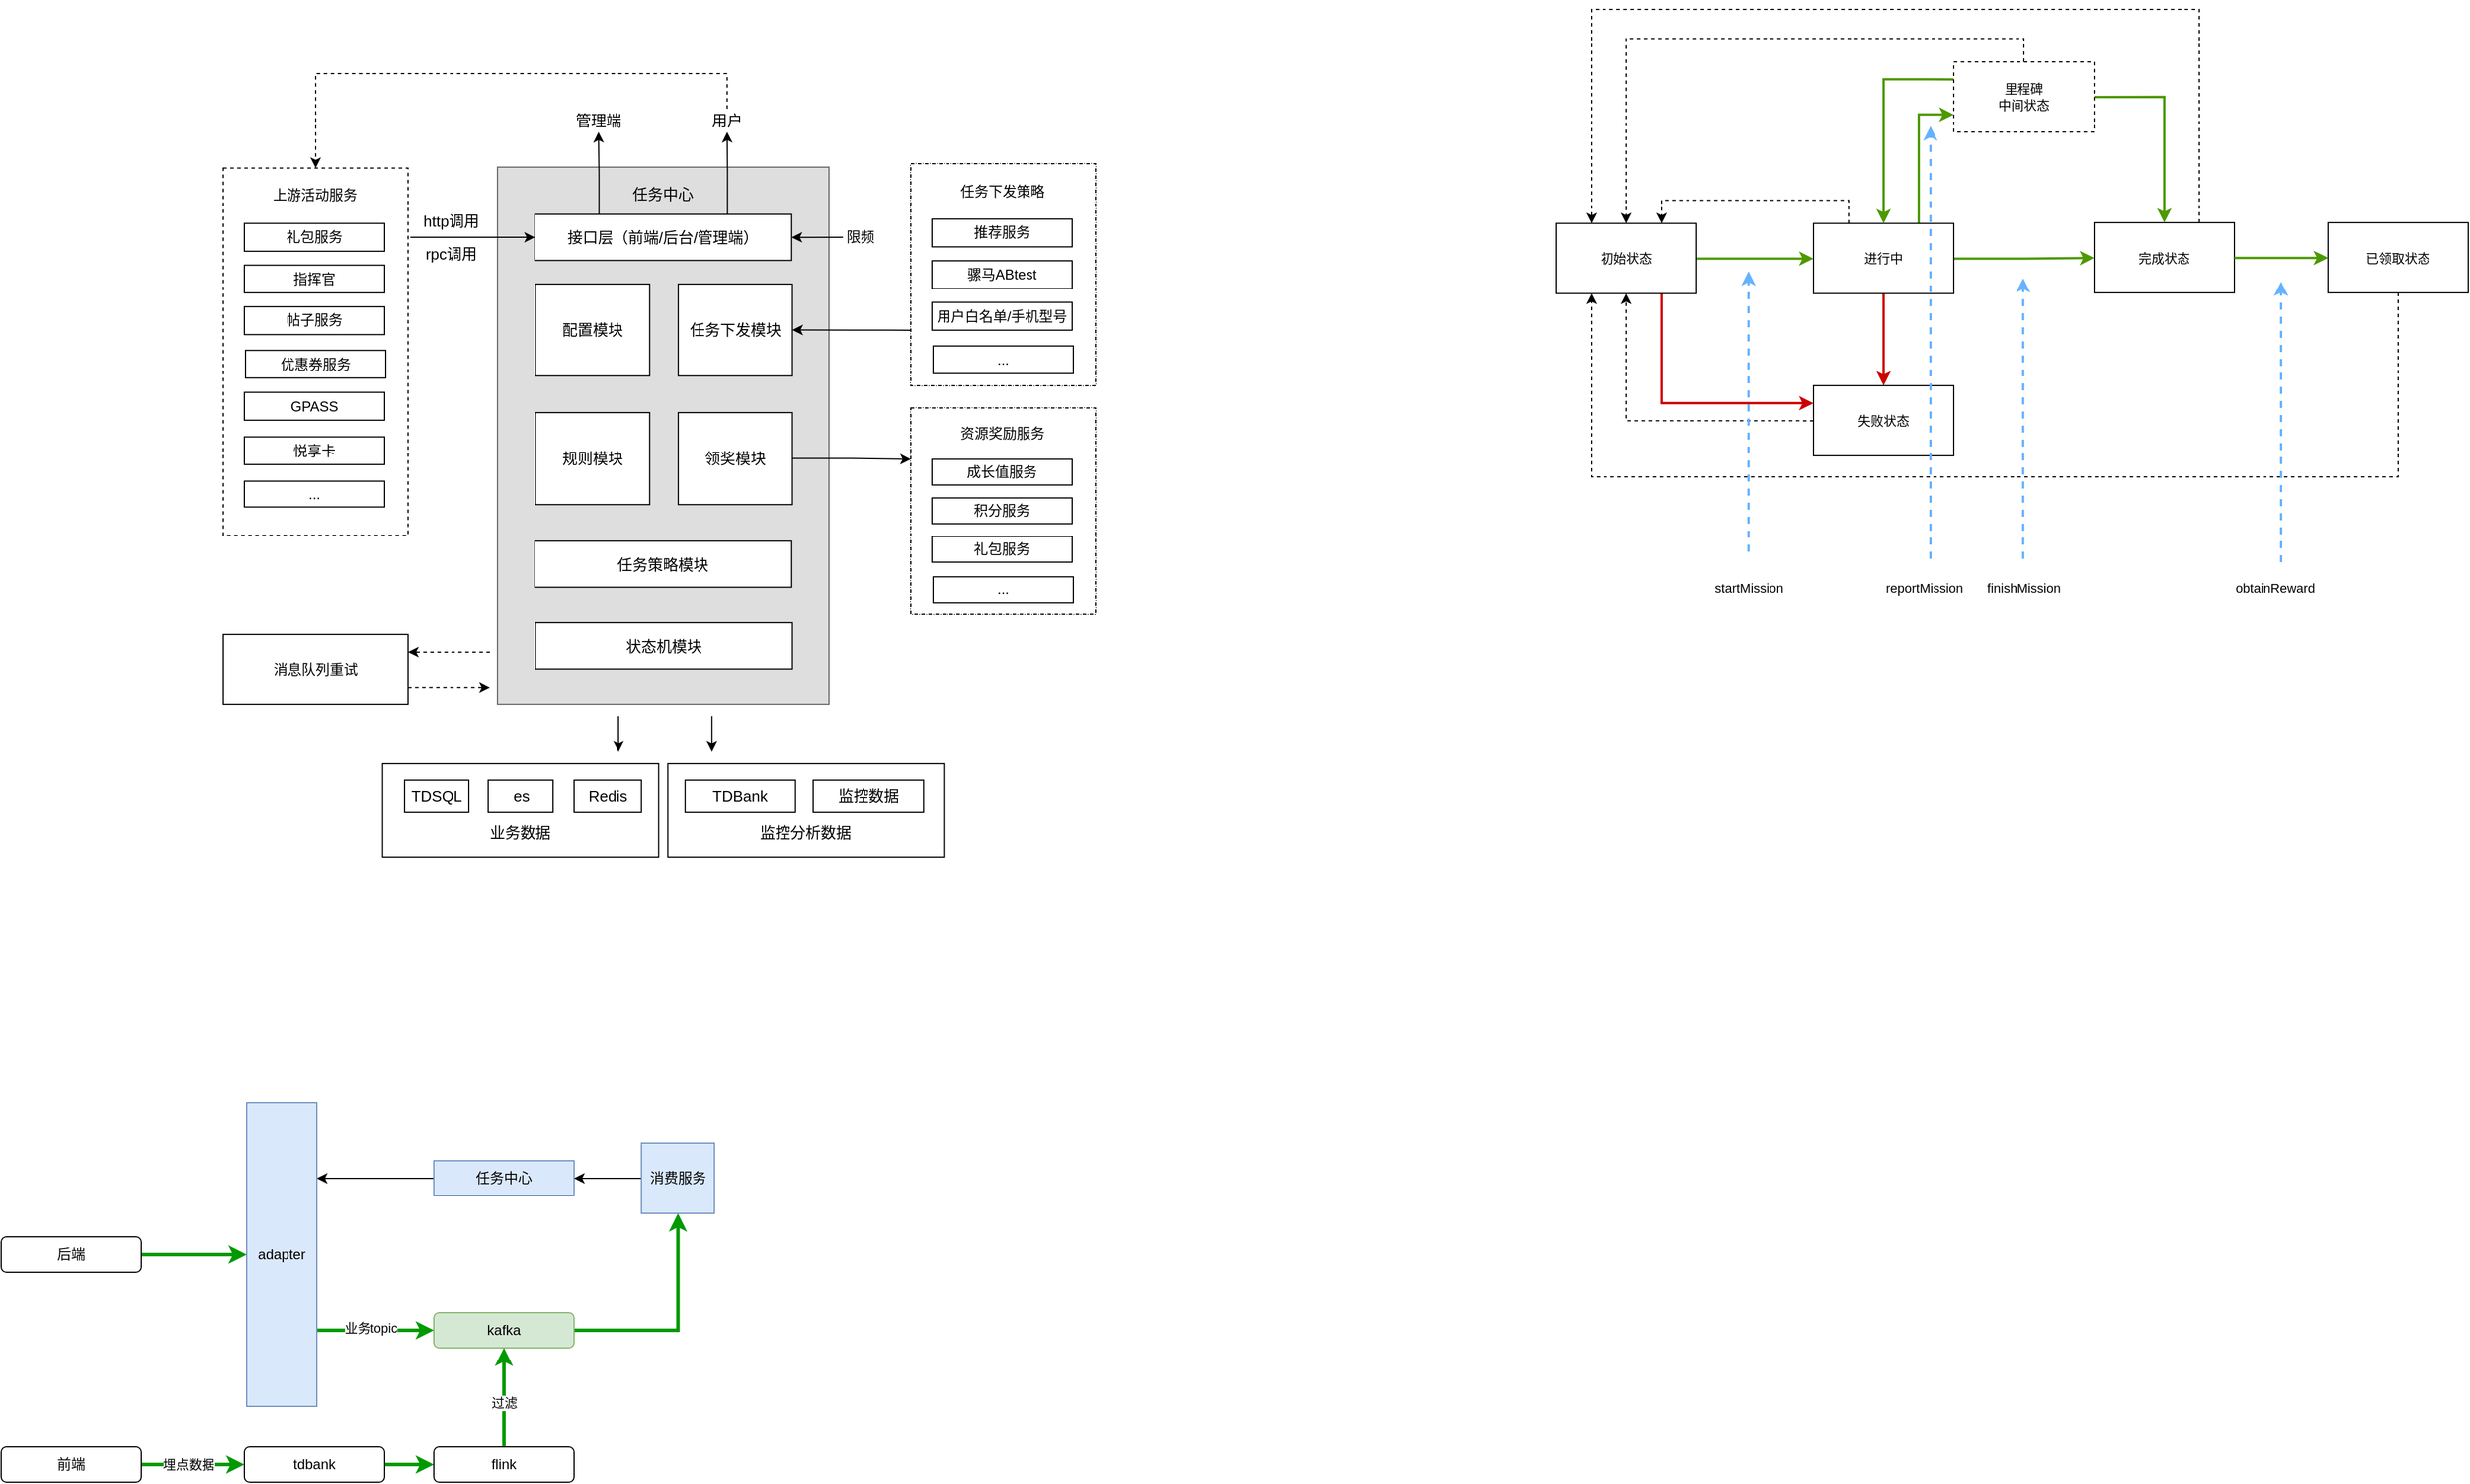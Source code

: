 <mxfile version="13.8.6" type="github">
  <diagram id="fUlSVY1tBTceYShjnSN3" name="第 1 页">
    <mxGraphModel dx="2600" dy="1815" grid="1" gridSize="10" guides="1" tooltips="1" connect="1" arrows="1" fold="1" page="1" pageScale="1" pageWidth="827" pageHeight="1169" math="0" shadow="0">
      <root>
        <mxCell id="0" />
        <mxCell id="1" parent="0" />
        <mxCell id="FoiQt1KAuYYiKZtzM87P-22" value="" style="group;dashed=1;dashPattern=1 1;fillColor=#ffffff;strokeColor=#000000;" parent="1" vertex="1" connectable="0">
          <mxGeometry x="-132" y="-8.06" width="158" height="190" as="geometry" />
        </mxCell>
        <mxCell id="FoiQt1KAuYYiKZtzM87P-23" value="" style="rounded=0;whiteSpace=wrap;html=1;dashed=1;" parent="FoiQt1KAuYYiKZtzM87P-22" vertex="1">
          <mxGeometry width="158" height="190" as="geometry" />
        </mxCell>
        <mxCell id="FoiQt1KAuYYiKZtzM87P-24" value="推荐服务" style="rounded=0;whiteSpace=wrap;html=1;" parent="FoiQt1KAuYYiKZtzM87P-22" vertex="1">
          <mxGeometry x="18" y="47.5" width="120" height="23.75" as="geometry" />
        </mxCell>
        <mxCell id="FoiQt1KAuYYiKZtzM87P-25" value="骡马ABtest" style="rounded=0;whiteSpace=wrap;html=1;" parent="FoiQt1KAuYYiKZtzM87P-22" vertex="1">
          <mxGeometry x="18" y="83.125" width="120" height="23.75" as="geometry" />
        </mxCell>
        <mxCell id="FoiQt1KAuYYiKZtzM87P-26" value="用户白名单/手机型号" style="rounded=0;whiteSpace=wrap;html=1;" parent="FoiQt1KAuYYiKZtzM87P-22" vertex="1">
          <mxGeometry x="18" y="118.75" width="120" height="23.75" as="geometry" />
        </mxCell>
        <mxCell id="FoiQt1KAuYYiKZtzM87P-27" value="任务下发策略" style="text;html=1;strokeColor=none;fillColor=none;align=center;verticalAlign=middle;whiteSpace=wrap;rounded=0;" parent="FoiQt1KAuYYiKZtzM87P-22" vertex="1">
          <mxGeometry x="36.5" y="15.833" width="83" height="15.833" as="geometry" />
        </mxCell>
        <mxCell id="FoiQt1KAuYYiKZtzM87P-28" value="..." style="rounded=0;whiteSpace=wrap;html=1;" parent="FoiQt1KAuYYiKZtzM87P-22" vertex="1">
          <mxGeometry x="19" y="155.958" width="120" height="23.75" as="geometry" />
        </mxCell>
        <mxCell id="FoiQt1KAuYYiKZtzM87P-20" value="" style="rounded=0;whiteSpace=wrap;html=1;fontSize=13;strokeColor=#666666;fontColor=#333333;fillColor=#DEDEDE;" parent="1" vertex="1">
          <mxGeometry x="-485.52" y="-5.06" width="283.52" height="460" as="geometry" />
        </mxCell>
        <mxCell id="FoiQt1KAuYYiKZtzM87P-2" value="任务下发模块" style="rounded=0;whiteSpace=wrap;html=1;fontSize=13;" parent="1" vertex="1">
          <mxGeometry x="-330.934" y="94.945" width="97.664" height="78.696" as="geometry" />
        </mxCell>
        <mxCell id="FoiQt1KAuYYiKZtzM87P-3" value="状态机模块" style="rounded=0;whiteSpace=wrap;html=1;fontSize=13;" parent="1" vertex="1">
          <mxGeometry x="-453.013" y="384.939" width="219.743" height="39.348" as="geometry" />
        </mxCell>
        <mxCell id="FoiQt1KAuYYiKZtzM87P-4" value="配置模块" style="rounded=0;whiteSpace=wrap;html=1;fontSize=13;" parent="1" vertex="1">
          <mxGeometry x="-453.013" y="94.945" width="97.664" height="78.696" as="geometry" />
        </mxCell>
        <mxCell id="FoiQt1KAuYYiKZtzM87P-31" style="edgeStyle=orthogonalEdgeStyle;rounded=0;orthogonalLoop=1;jettySize=auto;html=1;exitX=1;exitY=0.5;exitDx=0;exitDy=0;entryX=0;entryY=0.25;entryDx=0;entryDy=0;fontSize=13;" parent="1" source="FoiQt1KAuYYiKZtzM87P-5" target="FoiQt1KAuYYiKZtzM87P-13" edge="1">
          <mxGeometry relative="1" as="geometry" />
        </mxCell>
        <mxCell id="FoiQt1KAuYYiKZtzM87P-5" value="领奖模块" style="rounded=0;whiteSpace=wrap;html=1;fontSize=13;" parent="1" vertex="1">
          <mxGeometry x="-330.934" y="204.942" width="97.664" height="78.696" as="geometry" />
        </mxCell>
        <mxCell id="FoiQt1KAuYYiKZtzM87P-6" value="规则模块" style="rounded=0;whiteSpace=wrap;html=1;fontSize=13;" parent="1" vertex="1">
          <mxGeometry x="-453.013" y="204.942" width="97.664" height="78.696" as="geometry" />
        </mxCell>
        <mxCell id="FoiQt1KAuYYiKZtzM87P-7" value="任务策略模块" style="rounded=0;whiteSpace=wrap;html=1;fontSize=13;" parent="1" vertex="1">
          <mxGeometry x="-453.633" y="314.94" width="219.743" height="39.348" as="geometry" />
        </mxCell>
        <mxCell id="FoiQt1KAuYYiKZtzM87P-17" value="任务中心" style="text;html=1;strokeColor=none;fillColor=none;align=center;verticalAlign=middle;whiteSpace=wrap;rounded=0;fontSize=13;" parent="1" vertex="1">
          <mxGeometry x="-376.96" y="4.94" width="66.4" height="26.23" as="geometry" />
        </mxCell>
        <mxCell id="FoiQt1KAuYYiKZtzM87P-59" style="edgeStyle=orthogonalEdgeStyle;rounded=0;orthogonalLoop=1;jettySize=auto;html=1;exitX=0.5;exitY=0;exitDx=0;exitDy=0;entryX=0.5;entryY=0;entryDx=0;entryDy=0;dashed=1;fontSize=13;" parent="1" source="FoiQt1KAuYYiKZtzM87P-32" target="FoiQt1KAuYYiKZtzM87P-38" edge="1">
          <mxGeometry relative="1" as="geometry">
            <Array as="points">
              <mxPoint x="-289" y="-85" />
              <mxPoint x="-641" y="-85" />
            </Array>
          </mxGeometry>
        </mxCell>
        <mxCell id="FoiQt1KAuYYiKZtzM87P-32" value="用户" style="text;html=1;strokeColor=none;fillColor=none;align=center;verticalAlign=middle;whiteSpace=wrap;rounded=0;fontSize=13;" parent="1" vertex="1">
          <mxGeometry x="-309.1" y="-55.06" width="40" height="20" as="geometry" />
        </mxCell>
        <mxCell id="FoiQt1KAuYYiKZtzM87P-34" value="管理端" style="text;html=1;strokeColor=none;fillColor=none;align=center;verticalAlign=middle;whiteSpace=wrap;rounded=0;fontSize=13;" parent="1" vertex="1">
          <mxGeometry x="-423.09" y="-55.06" width="47.82" height="20" as="geometry" />
        </mxCell>
        <mxCell id="FoiQt1KAuYYiKZtzM87P-38" value="" style="rounded=0;whiteSpace=wrap;html=1;dashed=1;" parent="1" vertex="1">
          <mxGeometry x="-720" y="-4.31" width="158" height="314.31" as="geometry" />
        </mxCell>
        <mxCell id="FoiQt1KAuYYiKZtzM87P-39" value="礼包服务" style="rounded=0;whiteSpace=wrap;html=1;" parent="1" vertex="1">
          <mxGeometry x="-702" y="43.19" width="120" height="23.75" as="geometry" />
        </mxCell>
        <mxCell id="FoiQt1KAuYYiKZtzM87P-40" value="指挥官" style="rounded=0;whiteSpace=wrap;html=1;" parent="1" vertex="1">
          <mxGeometry x="-702" y="78.815" width="120" height="23.75" as="geometry" />
        </mxCell>
        <mxCell id="FoiQt1KAuYYiKZtzM87P-41" value="帖子服务" style="rounded=0;whiteSpace=wrap;html=1;" parent="1" vertex="1">
          <mxGeometry x="-702" y="114.44" width="120" height="23.75" as="geometry" />
        </mxCell>
        <mxCell id="FoiQt1KAuYYiKZtzM87P-42" value="上游活动服务" style="text;html=1;strokeColor=none;fillColor=none;align=center;verticalAlign=middle;whiteSpace=wrap;rounded=0;" parent="1" vertex="1">
          <mxGeometry x="-683.5" y="11.523" width="83" height="15.833" as="geometry" />
        </mxCell>
        <mxCell id="FoiQt1KAuYYiKZtzM87P-43" value="优惠券服务" style="rounded=0;whiteSpace=wrap;html=1;" parent="1" vertex="1">
          <mxGeometry x="-701" y="151.648" width="120" height="23.75" as="geometry" />
        </mxCell>
        <mxCell id="FoiQt1KAuYYiKZtzM87P-44" value="GPASS" style="rounded=0;whiteSpace=wrap;html=1;" parent="1" vertex="1">
          <mxGeometry x="-702" y="187.688" width="120" height="23.75" as="geometry" />
        </mxCell>
        <mxCell id="FoiQt1KAuYYiKZtzM87P-45" value="悦享卡" style="rounded=0;whiteSpace=wrap;html=1;" parent="1" vertex="1">
          <mxGeometry x="-702" y="225.688" width="120" height="23.75" as="geometry" />
        </mxCell>
        <mxCell id="FoiQt1KAuYYiKZtzM87P-53" value="..." style="rounded=0;whiteSpace=wrap;html=1;" parent="1" vertex="1">
          <mxGeometry x="-702" y="263.687" width="120" height="22" as="geometry" />
        </mxCell>
        <mxCell id="FoiQt1KAuYYiKZtzM87P-55" value="" style="endArrow=classic;html=1;fontSize=13;entryX=0;entryY=0.5;entryDx=0;entryDy=0;" parent="1" target="FoiQt1KAuYYiKZtzM87P-112" edge="1">
          <mxGeometry width="50" height="50" relative="1" as="geometry">
            <mxPoint x="-560" y="55" as="sourcePoint" />
            <mxPoint x="-492" y="145.94" as="targetPoint" />
          </mxGeometry>
        </mxCell>
        <mxCell id="FoiQt1KAuYYiKZtzM87P-56" value="rpc调用" style="text;html=1;strokeColor=none;fillColor=none;align=center;verticalAlign=middle;whiteSpace=wrap;rounded=0;fontSize=13;" parent="1" vertex="1">
          <mxGeometry x="-550" y="58.82" width="50" height="20" as="geometry" />
        </mxCell>
        <mxCell id="FoiQt1KAuYYiKZtzM87P-68" style="edgeStyle=orthogonalEdgeStyle;rounded=0;orthogonalLoop=1;jettySize=auto;html=1;exitX=1;exitY=0.75;exitDx=0;exitDy=0;dashed=1;fontSize=13;" parent="1" source="FoiQt1KAuYYiKZtzM87P-65" edge="1">
          <mxGeometry relative="1" as="geometry">
            <mxPoint x="-492" y="439.94" as="targetPoint" />
          </mxGeometry>
        </mxCell>
        <mxCell id="FoiQt1KAuYYiKZtzM87P-65" value="消息队列重试" style="rounded=0;whiteSpace=wrap;html=1;" parent="1" vertex="1">
          <mxGeometry x="-720" y="394.94" width="158" height="60" as="geometry" />
        </mxCell>
        <mxCell id="FoiQt1KAuYYiKZtzM87P-67" value="" style="endArrow=classic;html=1;dashed=1;fontSize=13;entryX=1;entryY=0.25;entryDx=0;entryDy=0;" parent="1" target="FoiQt1KAuYYiKZtzM87P-65" edge="1">
          <mxGeometry width="50" height="50" relative="1" as="geometry">
            <mxPoint x="-492" y="409.94" as="sourcePoint" />
            <mxPoint x="-542" y="324.94" as="targetPoint" />
          </mxGeometry>
        </mxCell>
        <mxCell id="FoiQt1KAuYYiKZtzM87P-69" style="edgeStyle=orthogonalEdgeStyle;rounded=0;orthogonalLoop=1;jettySize=auto;html=1;exitX=0;exitY=0.75;exitDx=0;exitDy=0;fontSize=13;" parent="1" source="FoiQt1KAuYYiKZtzM87P-23" target="FoiQt1KAuYYiKZtzM87P-2" edge="1">
          <mxGeometry relative="1" as="geometry" />
        </mxCell>
        <mxCell id="FoiQt1KAuYYiKZtzM87P-71" value="" style="rounded=0;whiteSpace=wrap;html=1;fontSize=13;" parent="1" vertex="1">
          <mxGeometry x="-339.83" y="504.94" width="236.07" height="80" as="geometry" />
        </mxCell>
        <mxCell id="FoiQt1KAuYYiKZtzM87P-70" value="" style="rounded=0;whiteSpace=wrap;html=1;fontSize=13;" parent="1" vertex="1">
          <mxGeometry x="-583.76" y="504.94" width="236.07" height="80" as="geometry" />
        </mxCell>
        <mxCell id="FoiQt1KAuYYiKZtzM87P-60" value="TDSQL" style="rounded=0;whiteSpace=wrap;html=1;fontSize=13;" parent="1" vertex="1">
          <mxGeometry x="-564.98" y="518.94" width="54.98" height="28" as="geometry" />
        </mxCell>
        <mxCell id="FoiQt1KAuYYiKZtzM87P-61" value="es" style="rounded=0;whiteSpace=wrap;html=1;fontSize=13;" parent="1" vertex="1">
          <mxGeometry x="-493.48" y="518.94" width="55.52" height="28" as="geometry" />
        </mxCell>
        <mxCell id="FoiQt1KAuYYiKZtzM87P-62" value="TDBank" style="rounded=0;whiteSpace=wrap;html=1;fontSize=13;" parent="1" vertex="1">
          <mxGeometry x="-325.087" y="518.94" width="94.426" height="28" as="geometry" />
        </mxCell>
        <mxCell id="FoiQt1KAuYYiKZtzM87P-72" value="监控数据" style="rounded=0;whiteSpace=wrap;html=1;fontSize=13;" parent="1" vertex="1">
          <mxGeometry x="-215.498" y="518.94" width="94.426" height="28" as="geometry" />
        </mxCell>
        <mxCell id="FoiQt1KAuYYiKZtzM87P-89" value="业务数据" style="text;html=1;strokeColor=none;fillColor=none;align=center;verticalAlign=middle;whiteSpace=wrap;rounded=0;fontSize=13;" parent="1" vertex="1">
          <mxGeometry x="-503.51" y="557.44" width="75.57" height="14" as="geometry" />
        </mxCell>
        <mxCell id="FoiQt1KAuYYiKZtzM87P-90" value="监控分析数据" style="text;html=1;strokeColor=none;fillColor=none;align=center;verticalAlign=middle;whiteSpace=wrap;rounded=0;fontSize=13;" parent="1" vertex="1">
          <mxGeometry x="-261.55" y="557.44" width="79.51" height="14" as="geometry" />
        </mxCell>
        <mxCell id="FoiQt1KAuYYiKZtzM87P-93" value="" style="endArrow=classic;html=1;fontSize=11;" parent="1" edge="1">
          <mxGeometry width="50" height="50" relative="1" as="geometry">
            <mxPoint x="-382" y="464.94" as="sourcePoint" />
            <mxPoint x="-382" y="494.94" as="targetPoint" />
          </mxGeometry>
        </mxCell>
        <mxCell id="FoiQt1KAuYYiKZtzM87P-94" value="" style="endArrow=classic;html=1;fontSize=11;" parent="1" edge="1">
          <mxGeometry width="50" height="50" relative="1" as="geometry">
            <mxPoint x="-302.1" y="464.94" as="sourcePoint" />
            <mxPoint x="-302.1" y="494.94" as="targetPoint" />
          </mxGeometry>
        </mxCell>
        <mxCell id="FoiQt1KAuYYiKZtzM87P-113" style="edgeStyle=orthogonalEdgeStyle;rounded=0;orthogonalLoop=1;jettySize=auto;html=1;exitX=0.75;exitY=0;exitDx=0;exitDy=0;entryX=0.5;entryY=1;entryDx=0;entryDy=0;fontSize=11;" parent="1" source="FoiQt1KAuYYiKZtzM87P-112" target="FoiQt1KAuYYiKZtzM87P-32" edge="1">
          <mxGeometry relative="1" as="geometry" />
        </mxCell>
        <mxCell id="FoiQt1KAuYYiKZtzM87P-114" style="edgeStyle=orthogonalEdgeStyle;rounded=0;orthogonalLoop=1;jettySize=auto;html=1;exitX=0.25;exitY=0;exitDx=0;exitDy=0;entryX=0.5;entryY=1;entryDx=0;entryDy=0;fontSize=11;" parent="1" source="FoiQt1KAuYYiKZtzM87P-112" target="FoiQt1KAuYYiKZtzM87P-34" edge="1">
          <mxGeometry relative="1" as="geometry" />
        </mxCell>
        <mxCell id="FoiQt1KAuYYiKZtzM87P-112" value="接口层（前端/后台/管理端）" style="rounded=0;whiteSpace=wrap;html=1;fontSize=13;" parent="1" vertex="1">
          <mxGeometry x="-453.633" y="35.39" width="219.743" height="39.348" as="geometry" />
        </mxCell>
        <mxCell id="FoiQt1KAuYYiKZtzM87P-133" style="edgeStyle=orthogonalEdgeStyle;rounded=0;orthogonalLoop=1;jettySize=auto;html=1;exitX=1;exitY=0.5;exitDx=0;exitDy=0;fontSize=11;strokeColor=#4D9900;strokeWidth=2;" parent="1" source="FoiQt1KAuYYiKZtzM87P-128" target="FoiQt1KAuYYiKZtzM87P-130" edge="1">
          <mxGeometry relative="1" as="geometry" />
        </mxCell>
        <mxCell id="FoiQt1KAuYYiKZtzM87P-149" style="edgeStyle=orthogonalEdgeStyle;rounded=0;orthogonalLoop=1;jettySize=auto;html=1;exitX=0.75;exitY=1;exitDx=0;exitDy=0;entryX=0;entryY=0.25;entryDx=0;entryDy=0;fontSize=11;strokeColor=#CC0000;strokeWidth=2;" parent="1" source="FoiQt1KAuYYiKZtzM87P-128" target="FoiQt1KAuYYiKZtzM87P-136" edge="1">
          <mxGeometry relative="1" as="geometry" />
        </mxCell>
        <mxCell id="FoiQt1KAuYYiKZtzM87P-128" value="初始状态" style="rounded=0;whiteSpace=wrap;html=1;strokeWidth=1;fontSize=11;" parent="1" vertex="1">
          <mxGeometry x="420" y="43.19" width="120" height="60" as="geometry" />
        </mxCell>
        <mxCell id="FoiQt1KAuYYiKZtzM87P-134" style="edgeStyle=orthogonalEdgeStyle;rounded=0;orthogonalLoop=1;jettySize=auto;html=1;exitX=1;exitY=0.5;exitDx=0;exitDy=0;fontSize=11;strokeColor=#4D9900;strokeWidth=2;" parent="1" source="FoiQt1KAuYYiKZtzM87P-130" target="FoiQt1KAuYYiKZtzM87P-131" edge="1">
          <mxGeometry relative="1" as="geometry" />
        </mxCell>
        <mxCell id="FoiQt1KAuYYiKZtzM87P-139" style="edgeStyle=orthogonalEdgeStyle;rounded=0;orthogonalLoop=1;jettySize=auto;html=1;exitX=0.75;exitY=0;exitDx=0;exitDy=0;entryX=0;entryY=0.75;entryDx=0;entryDy=0;fontSize=11;strokeColor=#4D9900;strokeWidth=2;" parent="1" source="FoiQt1KAuYYiKZtzM87P-130" target="FoiQt1KAuYYiKZtzM87P-137" edge="1">
          <mxGeometry relative="1" as="geometry" />
        </mxCell>
        <mxCell id="FoiQt1KAuYYiKZtzM87P-142" style="edgeStyle=orthogonalEdgeStyle;rounded=0;orthogonalLoop=1;jettySize=auto;html=1;exitX=0.5;exitY=1;exitDx=0;exitDy=0;fontSize=11;strokeWidth=2;strokeColor=#CC0000;" parent="1" source="FoiQt1KAuYYiKZtzM87P-130" target="FoiQt1KAuYYiKZtzM87P-136" edge="1">
          <mxGeometry relative="1" as="geometry" />
        </mxCell>
        <mxCell id="FoiQt1KAuYYiKZtzM87P-144" style="edgeStyle=orthogonalEdgeStyle;rounded=0;orthogonalLoop=1;jettySize=auto;html=1;exitX=0.25;exitY=0;exitDx=0;exitDy=0;entryX=0.75;entryY=0;entryDx=0;entryDy=0;fontSize=11;dashed=1;" parent="1" source="FoiQt1KAuYYiKZtzM87P-130" target="FoiQt1KAuYYiKZtzM87P-128" edge="1">
          <mxGeometry relative="1" as="geometry" />
        </mxCell>
        <mxCell id="FoiQt1KAuYYiKZtzM87P-130" value="进行中" style="rounded=0;whiteSpace=wrap;html=1;strokeWidth=1;fontSize=11;" parent="1" vertex="1">
          <mxGeometry x="640" y="43.19" width="120" height="60" as="geometry" />
        </mxCell>
        <mxCell id="FoiQt1KAuYYiKZtzM87P-135" style="edgeStyle=orthogonalEdgeStyle;rounded=0;orthogonalLoop=1;jettySize=auto;html=1;exitX=1;exitY=0.5;exitDx=0;exitDy=0;fontSize=11;strokeColor=#4D9900;" parent="1" source="FoiQt1KAuYYiKZtzM87P-131" target="FoiQt1KAuYYiKZtzM87P-132" edge="1">
          <mxGeometry relative="1" as="geometry" />
        </mxCell>
        <mxCell id="FoiQt1KAuYYiKZtzM87P-146" style="edgeStyle=orthogonalEdgeStyle;rounded=0;orthogonalLoop=1;jettySize=auto;html=1;exitX=0.75;exitY=0;exitDx=0;exitDy=0;entryX=0.25;entryY=0;entryDx=0;entryDy=0;fontSize=11;dashed=1;" parent="1" source="FoiQt1KAuYYiKZtzM87P-131" target="FoiQt1KAuYYiKZtzM87P-128" edge="1">
          <mxGeometry relative="1" as="geometry">
            <Array as="points">
              <mxPoint x="970" y="-140" />
              <mxPoint x="450" y="-140" />
            </Array>
          </mxGeometry>
        </mxCell>
        <mxCell id="FoiQt1KAuYYiKZtzM87P-131" value="完成状态" style="rounded=0;whiteSpace=wrap;html=1;strokeWidth=1;fontSize=11;" parent="1" vertex="1">
          <mxGeometry x="880" y="42.56" width="120" height="60" as="geometry" />
        </mxCell>
        <mxCell id="FoiQt1KAuYYiKZtzM87P-148" style="edgeStyle=orthogonalEdgeStyle;rounded=0;orthogonalLoop=1;jettySize=auto;html=1;exitX=0.5;exitY=1;exitDx=0;exitDy=0;entryX=0.25;entryY=1;entryDx=0;entryDy=0;fontSize=11;dashed=1;" parent="1" source="FoiQt1KAuYYiKZtzM87P-132" target="FoiQt1KAuYYiKZtzM87P-128" edge="1">
          <mxGeometry relative="1" as="geometry">
            <Array as="points">
              <mxPoint x="1140" y="260" />
              <mxPoint x="450" y="260" />
            </Array>
          </mxGeometry>
        </mxCell>
        <mxCell id="FoiQt1KAuYYiKZtzM87P-132" value="已领取状态" style="rounded=0;whiteSpace=wrap;html=1;strokeWidth=1;fontSize=11;" parent="1" vertex="1">
          <mxGeometry x="1080" y="42.56" width="120" height="60" as="geometry" />
        </mxCell>
        <mxCell id="FoiQt1KAuYYiKZtzM87P-143" style="edgeStyle=orthogonalEdgeStyle;rounded=0;orthogonalLoop=1;jettySize=auto;html=1;exitX=0;exitY=0.5;exitDx=0;exitDy=0;fontSize=11;dashed=1;" parent="1" source="FoiQt1KAuYYiKZtzM87P-136" target="FoiQt1KAuYYiKZtzM87P-128" edge="1">
          <mxGeometry relative="1" as="geometry" />
        </mxCell>
        <mxCell id="FoiQt1KAuYYiKZtzM87P-136" value="失败状态" style="rounded=0;whiteSpace=wrap;html=1;strokeWidth=1;fontSize=11;" parent="1" vertex="1">
          <mxGeometry x="640" y="181.94" width="120" height="60" as="geometry" />
        </mxCell>
        <mxCell id="FoiQt1KAuYYiKZtzM87P-140" style="edgeStyle=orthogonalEdgeStyle;rounded=0;orthogonalLoop=1;jettySize=auto;html=1;exitX=0;exitY=0.25;exitDx=0;exitDy=0;entryX=0.5;entryY=0;entryDx=0;entryDy=0;fontSize=11;strokeColor=#4D9900;strokeWidth=2;" parent="1" source="FoiQt1KAuYYiKZtzM87P-137" target="FoiQt1KAuYYiKZtzM87P-130" edge="1">
          <mxGeometry relative="1" as="geometry" />
        </mxCell>
        <mxCell id="FoiQt1KAuYYiKZtzM87P-141" style="edgeStyle=orthogonalEdgeStyle;rounded=0;orthogonalLoop=1;jettySize=auto;html=1;exitX=1;exitY=0.5;exitDx=0;exitDy=0;fontSize=11;strokeColor=#4D9900;strokeWidth=2;" parent="1" source="FoiQt1KAuYYiKZtzM87P-137" target="FoiQt1KAuYYiKZtzM87P-131" edge="1">
          <mxGeometry relative="1" as="geometry" />
        </mxCell>
        <mxCell id="FoiQt1KAuYYiKZtzM87P-147" style="edgeStyle=orthogonalEdgeStyle;rounded=0;orthogonalLoop=1;jettySize=auto;html=1;exitX=0.5;exitY=0;exitDx=0;exitDy=0;fontSize=11;dashed=1;" parent="1" source="FoiQt1KAuYYiKZtzM87P-137" target="FoiQt1KAuYYiKZtzM87P-128" edge="1">
          <mxGeometry relative="1" as="geometry" />
        </mxCell>
        <mxCell id="FoiQt1KAuYYiKZtzM87P-137" value="里程碑&lt;br&gt;中间状态" style="rounded=0;whiteSpace=wrap;html=1;strokeWidth=1;fontSize=11;dashed=1;" parent="1" vertex="1">
          <mxGeometry x="760" y="-95.06" width="120" height="60" as="geometry" />
        </mxCell>
        <mxCell id="FoiQt1KAuYYiKZtzM87P-159" style="edgeStyle=orthogonalEdgeStyle;rounded=0;orthogonalLoop=1;jettySize=auto;html=1;exitX=1;exitY=0.5;exitDx=0;exitDy=0;fontSize=11;strokeColor=#4D9900;strokeWidth=2;" parent="1" edge="1">
          <mxGeometry relative="1" as="geometry">
            <mxPoint x="1000" y="72.6" as="sourcePoint" />
            <mxPoint x="1080" y="72.6" as="targetPoint" />
          </mxGeometry>
        </mxCell>
        <mxCell id="FoiQt1KAuYYiKZtzM87P-162" value="" style="endArrow=classic;html=1;dashed=1;strokeWidth=2;fontSize=11;fillColor=#dae8fc;strokeColor=#66B2FF;" parent="1" edge="1">
          <mxGeometry width="50" height="50" relative="1" as="geometry">
            <mxPoint x="819.41" y="329.94" as="sourcePoint" />
            <mxPoint x="819.41" y="89.94" as="targetPoint" />
          </mxGeometry>
        </mxCell>
        <mxCell id="FoiQt1KAuYYiKZtzM87P-163" value="" style="endArrow=classic;html=1;dashed=1;strokeWidth=2;fontSize=11;fillColor=#dae8fc;strokeColor=#66B2FF;" parent="1" edge="1">
          <mxGeometry width="50" height="50" relative="1" as="geometry">
            <mxPoint x="1040.0" y="332.94" as="sourcePoint" />
            <mxPoint x="1040.0" y="92.94" as="targetPoint" />
          </mxGeometry>
        </mxCell>
        <mxCell id="FoiQt1KAuYYiKZtzM87P-164" value="startMission" style="text;html=1;strokeColor=none;fillColor=none;align=center;verticalAlign=middle;whiteSpace=wrap;rounded=0;dashed=1;fontSize=11;" parent="1" vertex="1">
          <mxGeometry x="550" y="345" width="70" height="20" as="geometry" />
        </mxCell>
        <mxCell id="FoiQt1KAuYYiKZtzM87P-165" value="finishMission" style="text;html=1;strokeColor=none;fillColor=none;align=center;verticalAlign=middle;whiteSpace=wrap;rounded=0;dashed=1;fontSize=11;" parent="1" vertex="1">
          <mxGeometry x="785" y="345" width="70" height="20" as="geometry" />
        </mxCell>
        <mxCell id="FoiQt1KAuYYiKZtzM87P-166" value="obtainReward" style="text;html=1;strokeColor=none;fillColor=none;align=center;verticalAlign=middle;whiteSpace=wrap;rounded=0;dashed=1;fontSize=11;" parent="1" vertex="1">
          <mxGeometry x="1000" y="345" width="70" height="20" as="geometry" />
        </mxCell>
        <mxCell id="FoiQt1KAuYYiKZtzM87P-169" value="" style="endArrow=classic;html=1;dashed=1;strokeWidth=2;fontSize=11;rounded=0;strokeColor=#66B2FF;" parent="1" edge="1">
          <mxGeometry width="50" height="50" relative="1" as="geometry">
            <mxPoint x="584.41" y="324" as="sourcePoint" />
            <mxPoint x="584.41" y="84" as="targetPoint" />
          </mxGeometry>
        </mxCell>
        <mxCell id="FoiQt1KAuYYiKZtzM87P-15" value="" style="group;dashed=1;strokeColor=#000000;dashPattern=1 1;fillColor=#ffffff;container=0;" parent="1" vertex="1" connectable="0">
          <mxGeometry x="-132" y="200.94" width="158" height="176" as="geometry" />
        </mxCell>
        <mxCell id="FoiQt1KAuYYiKZtzM87P-13" value="" style="rounded=0;whiteSpace=wrap;html=1;dashed=1;" parent="1" vertex="1">
          <mxGeometry x="-132" y="200.94" width="158" height="176" as="geometry" />
        </mxCell>
        <mxCell id="FoiQt1KAuYYiKZtzM87P-8" value="成长值服务" style="rounded=0;whiteSpace=wrap;html=1;" parent="1" vertex="1">
          <mxGeometry x="-114" y="244.94" width="120" height="22" as="geometry" />
        </mxCell>
        <mxCell id="FoiQt1KAuYYiKZtzM87P-9" value="积分服务" style="rounded=0;whiteSpace=wrap;html=1;" parent="1" vertex="1">
          <mxGeometry x="-114" y="277.94" width="120" height="22" as="geometry" />
        </mxCell>
        <mxCell id="FoiQt1KAuYYiKZtzM87P-10" value="礼包服务" style="rounded=0;whiteSpace=wrap;html=1;" parent="1" vertex="1">
          <mxGeometry x="-114" y="310.94" width="120" height="22" as="geometry" />
        </mxCell>
        <mxCell id="FoiQt1KAuYYiKZtzM87P-11" value="资源奖励服务" style="text;html=1;strokeColor=none;fillColor=none;align=center;verticalAlign=middle;whiteSpace=wrap;rounded=0;" parent="1" vertex="1">
          <mxGeometry x="-95.5" y="215.607" width="83" height="14.667" as="geometry" />
        </mxCell>
        <mxCell id="FoiQt1KAuYYiKZtzM87P-14" value="..." style="rounded=0;whiteSpace=wrap;html=1;" parent="1" vertex="1">
          <mxGeometry x="-113" y="345.407" width="120" height="22" as="geometry" />
        </mxCell>
        <mxCell id="u5S1I-zQNj_E_jeITkx2-1" value="Redis" style="rounded=0;whiteSpace=wrap;html=1;fontSize=13;" parent="1" vertex="1">
          <mxGeometry x="-420" y="518.94" width="57.58" height="28" as="geometry" />
        </mxCell>
        <mxCell id="u5S1I-zQNj_E_jeITkx2-2" value="http调用" style="text;html=1;strokeColor=none;fillColor=none;align=center;verticalAlign=middle;whiteSpace=wrap;rounded=0;fontSize=13;" parent="1" vertex="1">
          <mxGeometry x="-555" y="31.17" width="60" height="20" as="geometry" />
        </mxCell>
        <mxCell id="u5S1I-zQNj_E_jeITkx2-4" style="edgeStyle=orthogonalEdgeStyle;rounded=0;orthogonalLoop=1;jettySize=auto;html=1;exitX=0;exitY=0.5;exitDx=0;exitDy=0;entryX=1;entryY=0.5;entryDx=0;entryDy=0;" parent="1" source="u5S1I-zQNj_E_jeITkx2-3" target="FoiQt1KAuYYiKZtzM87P-112" edge="1">
          <mxGeometry relative="1" as="geometry" />
        </mxCell>
        <mxCell id="u5S1I-zQNj_E_jeITkx2-3" value="限频" style="text;html=1;strokeColor=none;fillColor=none;align=center;verticalAlign=middle;whiteSpace=wrap;rounded=0;" parent="1" vertex="1">
          <mxGeometry x="-190" y="45.06" width="30" height="20" as="geometry" />
        </mxCell>
        <mxCell id="u5S1I-zQNj_E_jeITkx2-5" value="" style="endArrow=classic;html=1;dashed=1;strokeWidth=2;fontSize=11;fillColor=#dae8fc;strokeColor=#66B2FF;" parent="1" edge="1">
          <mxGeometry width="50" height="50" relative="1" as="geometry">
            <mxPoint x="740" y="330" as="sourcePoint" />
            <mxPoint x="740" y="-40" as="targetPoint" />
          </mxGeometry>
        </mxCell>
        <mxCell id="u5S1I-zQNj_E_jeITkx2-6" value="reportMission" style="text;html=1;strokeColor=none;fillColor=none;align=center;verticalAlign=middle;whiteSpace=wrap;rounded=0;dashed=1;fontSize=11;" parent="1" vertex="1">
          <mxGeometry x="700" y="345" width="70" height="20" as="geometry" />
        </mxCell>
        <mxCell id="m6HfY2StixKxp84n-pf_-9" style="edgeStyle=orthogonalEdgeStyle;rounded=0;orthogonalLoop=1;jettySize=auto;html=1;exitX=1;exitY=0.5;exitDx=0;exitDy=0;strokeColor=#009900;strokeWidth=3;" edge="1" parent="1" source="m6HfY2StixKxp84n-pf_-1" target="m6HfY2StixKxp84n-pf_-7">
          <mxGeometry relative="1" as="geometry" />
        </mxCell>
        <mxCell id="m6HfY2StixKxp84n-pf_-1" value="kafka" style="rounded=1;whiteSpace=wrap;html=1;fillColor=#d5e8d4;strokeColor=#82b366;" vertex="1" parent="1">
          <mxGeometry x="-540" y="975" width="120" height="30" as="geometry" />
        </mxCell>
        <mxCell id="m6HfY2StixKxp84n-pf_-5" style="edgeStyle=orthogonalEdgeStyle;rounded=0;orthogonalLoop=1;jettySize=auto;html=1;exitX=0;exitY=0.5;exitDx=0;exitDy=0;entryX=1;entryY=0.25;entryDx=0;entryDy=0;" edge="1" parent="1" source="m6HfY2StixKxp84n-pf_-2" target="m6HfY2StixKxp84n-pf_-3">
          <mxGeometry relative="1" as="geometry" />
        </mxCell>
        <mxCell id="m6HfY2StixKxp84n-pf_-2" value="任务中心" style="rounded=0;whiteSpace=wrap;html=1;fillColor=#dae8fc;strokeColor=#6c8ebf;" vertex="1" parent="1">
          <mxGeometry x="-540" y="845" width="120" height="30" as="geometry" />
        </mxCell>
        <mxCell id="m6HfY2StixKxp84n-pf_-18" style="edgeStyle=orthogonalEdgeStyle;rounded=0;orthogonalLoop=1;jettySize=auto;html=1;exitX=1;exitY=0.75;exitDx=0;exitDy=0;strokeColor=#009900;strokeWidth=3;" edge="1" parent="1" source="m6HfY2StixKxp84n-pf_-3" target="m6HfY2StixKxp84n-pf_-1">
          <mxGeometry relative="1" as="geometry" />
        </mxCell>
        <mxCell id="m6HfY2StixKxp84n-pf_-21" value="业务topic" style="edgeLabel;html=1;align=center;verticalAlign=middle;resizable=0;points=[];" vertex="1" connectable="0" parent="m6HfY2StixKxp84n-pf_-18">
          <mxGeometry x="-0.08" y="2" relative="1" as="geometry">
            <mxPoint as="offset" />
          </mxGeometry>
        </mxCell>
        <mxCell id="m6HfY2StixKxp84n-pf_-3" value="adapter" style="rounded=0;whiteSpace=wrap;html=1;fillColor=#dae8fc;strokeColor=#6c8ebf;" vertex="1" parent="1">
          <mxGeometry x="-700" y="795" width="60" height="260" as="geometry" />
        </mxCell>
        <mxCell id="m6HfY2StixKxp84n-pf_-17" style="edgeStyle=orthogonalEdgeStyle;rounded=0;orthogonalLoop=1;jettySize=auto;html=1;exitX=1;exitY=0.5;exitDx=0;exitDy=0;strokeColor=#009900;strokeWidth=3;" edge="1" parent="1" source="m6HfY2StixKxp84n-pf_-6" target="m6HfY2StixKxp84n-pf_-13">
          <mxGeometry relative="1" as="geometry" />
        </mxCell>
        <mxCell id="m6HfY2StixKxp84n-pf_-20" value="埋点数据" style="edgeLabel;html=1;align=center;verticalAlign=middle;resizable=0;points=[];" vertex="1" connectable="0" parent="m6HfY2StixKxp84n-pf_-17">
          <mxGeometry x="0.091" y="-1" relative="1" as="geometry">
            <mxPoint x="-8" y="-1" as="offset" />
          </mxGeometry>
        </mxCell>
        <mxCell id="m6HfY2StixKxp84n-pf_-6" value="前端" style="rounded=1;whiteSpace=wrap;html=1;" vertex="1" parent="1">
          <mxGeometry x="-910" y="1090" width="120" height="30" as="geometry" />
        </mxCell>
        <mxCell id="m6HfY2StixKxp84n-pf_-10" style="edgeStyle=orthogonalEdgeStyle;rounded=0;orthogonalLoop=1;jettySize=auto;html=1;exitX=0;exitY=0.5;exitDx=0;exitDy=0;" edge="1" parent="1" source="m6HfY2StixKxp84n-pf_-7" target="m6HfY2StixKxp84n-pf_-2">
          <mxGeometry relative="1" as="geometry" />
        </mxCell>
        <mxCell id="m6HfY2StixKxp84n-pf_-7" value="消费服务" style="rounded=0;whiteSpace=wrap;html=1;fillColor=#dae8fc;strokeColor=#6c8ebf;" vertex="1" parent="1">
          <mxGeometry x="-362.42" y="830" width="62.42" height="60" as="geometry" />
        </mxCell>
        <mxCell id="m6HfY2StixKxp84n-pf_-12" style="edgeStyle=orthogonalEdgeStyle;rounded=0;orthogonalLoop=1;jettySize=auto;html=1;exitX=1;exitY=0.5;exitDx=0;exitDy=0;strokeColor=#009900;strokeWidth=3;" edge="1" parent="1" source="m6HfY2StixKxp84n-pf_-11" target="m6HfY2StixKxp84n-pf_-3">
          <mxGeometry relative="1" as="geometry" />
        </mxCell>
        <mxCell id="m6HfY2StixKxp84n-pf_-11" value="后端" style="rounded=1;whiteSpace=wrap;html=1;" vertex="1" parent="1">
          <mxGeometry x="-910" y="910" width="120" height="30" as="geometry" />
        </mxCell>
        <mxCell id="m6HfY2StixKxp84n-pf_-15" style="edgeStyle=orthogonalEdgeStyle;rounded=0;orthogonalLoop=1;jettySize=auto;html=1;exitX=1;exitY=0.5;exitDx=0;exitDy=0;strokeColor=#009900;strokeWidth=3;" edge="1" parent="1" source="m6HfY2StixKxp84n-pf_-13" target="m6HfY2StixKxp84n-pf_-14">
          <mxGeometry relative="1" as="geometry" />
        </mxCell>
        <mxCell id="m6HfY2StixKxp84n-pf_-13" value="tdbank" style="rounded=1;whiteSpace=wrap;html=1;" vertex="1" parent="1">
          <mxGeometry x="-702" y="1090" width="120" height="30" as="geometry" />
        </mxCell>
        <mxCell id="m6HfY2StixKxp84n-pf_-16" style="edgeStyle=orthogonalEdgeStyle;rounded=0;orthogonalLoop=1;jettySize=auto;html=1;exitX=0.5;exitY=0;exitDx=0;exitDy=0;strokeColor=#009900;strokeWidth=3;" edge="1" parent="1" source="m6HfY2StixKxp84n-pf_-14" target="m6HfY2StixKxp84n-pf_-1">
          <mxGeometry relative="1" as="geometry" />
        </mxCell>
        <mxCell id="m6HfY2StixKxp84n-pf_-19" value="过滤" style="edgeLabel;html=1;align=center;verticalAlign=middle;resizable=0;points=[];" vertex="1" connectable="0" parent="m6HfY2StixKxp84n-pf_-16">
          <mxGeometry x="-0.106" relative="1" as="geometry">
            <mxPoint as="offset" />
          </mxGeometry>
        </mxCell>
        <mxCell id="m6HfY2StixKxp84n-pf_-14" value="flink" style="rounded=1;whiteSpace=wrap;html=1;" vertex="1" parent="1">
          <mxGeometry x="-540" y="1090" width="120" height="30" as="geometry" />
        </mxCell>
      </root>
    </mxGraphModel>
  </diagram>
</mxfile>
